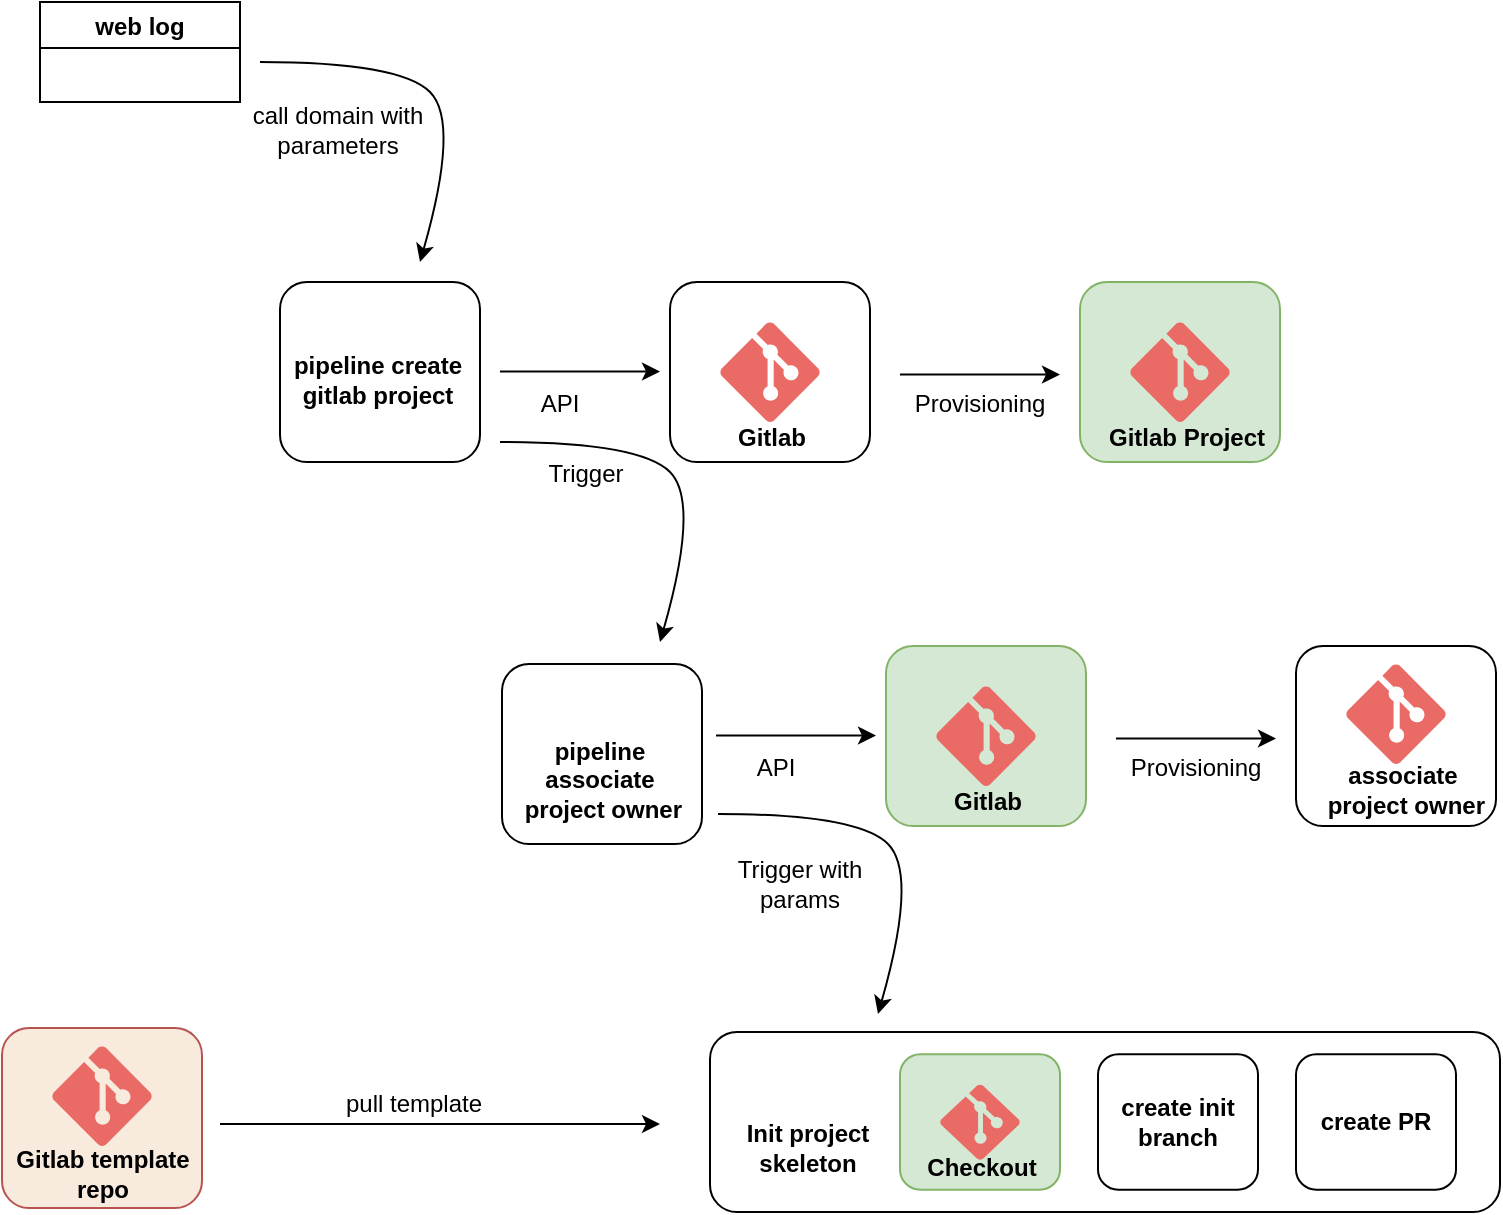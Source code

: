 <mxfile version="20.2.3" type="github">
  <diagram id="D66kP5a0QggF74vHpiJR" name="Trang-1">
    <mxGraphModel dx="1038" dy="850" grid="0" gridSize="10" guides="1" tooltips="1" connect="1" arrows="1" fold="1" page="0" pageScale="1" pageWidth="827" pageHeight="1169" math="0" shadow="0">
      <root>
        <mxCell id="0" />
        <mxCell id="1" parent="0" />
        <mxCell id="GLwlBK2BYxH5H2xeWFjT-44" value="" style="rounded=1;whiteSpace=wrap;html=1;" vertex="1" parent="1">
          <mxGeometry x="375" y="615" width="395" height="90" as="geometry" />
        </mxCell>
        <mxCell id="GLwlBK2BYxH5H2xeWFjT-4" value="web log" style="swimlane;" vertex="1" parent="1">
          <mxGeometry x="40" y="100" width="100" height="50" as="geometry" />
        </mxCell>
        <mxCell id="GLwlBK2BYxH5H2xeWFjT-6" value="" style="curved=1;endArrow=classic;html=1;rounded=0;" edge="1" parent="1">
          <mxGeometry width="50" height="50" relative="1" as="geometry">
            <mxPoint x="150" y="130" as="sourcePoint" />
            <mxPoint x="230" y="230" as="targetPoint" />
            <Array as="points">
              <mxPoint x="220" y="130" />
              <mxPoint x="250" y="160" />
            </Array>
          </mxGeometry>
        </mxCell>
        <mxCell id="GLwlBK2BYxH5H2xeWFjT-7" value="call domain with parameters" style="text;html=1;strokeColor=none;fillColor=none;align=center;verticalAlign=middle;whiteSpace=wrap;rounded=0;rotation=0;" vertex="1" parent="1">
          <mxGeometry x="134" y="144" width="110" height="40" as="geometry" />
        </mxCell>
        <mxCell id="GLwlBK2BYxH5H2xeWFjT-8" value="" style="endArrow=classic;html=1;rounded=0;" edge="1" parent="1">
          <mxGeometry width="50" height="50" relative="1" as="geometry">
            <mxPoint x="270" y="284.76" as="sourcePoint" />
            <mxPoint x="350" y="284.76" as="targetPoint" />
          </mxGeometry>
        </mxCell>
        <mxCell id="GLwlBK2BYxH5H2xeWFjT-9" value="API" style="text;html=1;strokeColor=none;fillColor=none;align=center;verticalAlign=middle;whiteSpace=wrap;rounded=0;" vertex="1" parent="1">
          <mxGeometry x="270" y="286" width="60" height="30" as="geometry" />
        </mxCell>
        <mxCell id="GLwlBK2BYxH5H2xeWFjT-12" value="" style="endArrow=classic;html=1;rounded=0;" edge="1" parent="1">
          <mxGeometry width="50" height="50" relative="1" as="geometry">
            <mxPoint x="470.0" y="286.26" as="sourcePoint" />
            <mxPoint x="550" y="286.26" as="targetPoint" />
          </mxGeometry>
        </mxCell>
        <mxCell id="GLwlBK2BYxH5H2xeWFjT-15" value="" style="group" vertex="1" connectable="0" parent="1">
          <mxGeometry x="355" y="240" width="100" height="93" as="geometry" />
        </mxCell>
        <mxCell id="GLwlBK2BYxH5H2xeWFjT-14" value="" style="rounded=1;whiteSpace=wrap;html=1;fillColor=none;" vertex="1" parent="GLwlBK2BYxH5H2xeWFjT-15">
          <mxGeometry width="100" height="90" as="geometry" />
        </mxCell>
        <mxCell id="GLwlBK2BYxH5H2xeWFjT-10" value="" style="verticalLabelPosition=bottom;html=1;verticalAlign=top;align=center;strokeColor=none;fillColor=#EA6B66;shape=mxgraph.azure.git_repository;" vertex="1" parent="GLwlBK2BYxH5H2xeWFjT-15">
          <mxGeometry x="25" y="20" width="50" height="50" as="geometry" />
        </mxCell>
        <mxCell id="GLwlBK2BYxH5H2xeWFjT-11" value="&lt;b&gt;Gitlab&lt;/b&gt;" style="text;html=1;strokeColor=none;fillColor=none;align=center;verticalAlign=middle;whiteSpace=wrap;rounded=0;" vertex="1" parent="GLwlBK2BYxH5H2xeWFjT-15">
          <mxGeometry x="21" y="63" width="60" height="30" as="geometry" />
        </mxCell>
        <mxCell id="GLwlBK2BYxH5H2xeWFjT-16" value="" style="group" vertex="1" connectable="0" parent="1">
          <mxGeometry x="154" y="220" width="106" height="110" as="geometry" />
        </mxCell>
        <mxCell id="GLwlBK2BYxH5H2xeWFjT-2" value="" style="rounded=1;whiteSpace=wrap;html=1;" vertex="1" parent="GLwlBK2BYxH5H2xeWFjT-16">
          <mxGeometry x="6" y="20" width="100" height="90" as="geometry" />
        </mxCell>
        <mxCell id="GLwlBK2BYxH5H2xeWFjT-3" value="" style="shape=image;verticalLabelPosition=bottom;labelBackgroundColor=default;verticalAlign=top;aspect=fixed;imageAspect=0;image=https://www.jenkins.io/images/logos/cossack/cossack.png;" vertex="1" parent="GLwlBK2BYxH5H2xeWFjT-16">
          <mxGeometry width="69.64" height="60" as="geometry" />
        </mxCell>
        <mxCell id="GLwlBK2BYxH5H2xeWFjT-5" value="&lt;b&gt;pipeline create gitlab project&lt;/b&gt;" style="text;html=1;strokeColor=none;fillColor=none;align=center;verticalAlign=middle;whiteSpace=wrap;rounded=0;" vertex="1" parent="GLwlBK2BYxH5H2xeWFjT-16">
          <mxGeometry x="9" y="38" width="92" height="62" as="geometry" />
        </mxCell>
        <mxCell id="GLwlBK2BYxH5H2xeWFjT-21" value="Provisioning" style="text;html=1;strokeColor=none;fillColor=none;align=center;verticalAlign=middle;whiteSpace=wrap;rounded=0;" vertex="1" parent="1">
          <mxGeometry x="480" y="286" width="60" height="30" as="geometry" />
        </mxCell>
        <mxCell id="GLwlBK2BYxH5H2xeWFjT-22" value="" style="group" vertex="1" connectable="0" parent="1">
          <mxGeometry x="265" y="411" width="106" height="110" as="geometry" />
        </mxCell>
        <mxCell id="GLwlBK2BYxH5H2xeWFjT-23" value="" style="rounded=1;whiteSpace=wrap;html=1;" vertex="1" parent="GLwlBK2BYxH5H2xeWFjT-22">
          <mxGeometry x="6" y="20" width="100" height="90" as="geometry" />
        </mxCell>
        <mxCell id="GLwlBK2BYxH5H2xeWFjT-24" value="" style="shape=image;verticalLabelPosition=bottom;labelBackgroundColor=default;verticalAlign=top;aspect=fixed;imageAspect=0;image=https://www.jenkins.io/images/logos/cossack/cossack.png;" vertex="1" parent="GLwlBK2BYxH5H2xeWFjT-22">
          <mxGeometry width="69.64" height="60" as="geometry" />
        </mxCell>
        <mxCell id="GLwlBK2BYxH5H2xeWFjT-25" value="&lt;b&gt;pipeline associate&lt;/b&gt;&lt;br&gt;&lt;b&gt;&amp;nbsp;project owner&lt;/b&gt;" style="text;html=1;strokeColor=none;fillColor=none;align=center;verticalAlign=middle;whiteSpace=wrap;rounded=0;" vertex="1" parent="GLwlBK2BYxH5H2xeWFjT-22">
          <mxGeometry x="9" y="47" width="92" height="62" as="geometry" />
        </mxCell>
        <mxCell id="GLwlBK2BYxH5H2xeWFjT-27" value="" style="curved=1;endArrow=classic;html=1;rounded=0;" edge="1" parent="1">
          <mxGeometry width="50" height="50" relative="1" as="geometry">
            <mxPoint x="270" y="320" as="sourcePoint" />
            <mxPoint x="350" y="420" as="targetPoint" />
            <Array as="points">
              <mxPoint x="340" y="320" />
              <mxPoint x="370" y="350" />
            </Array>
          </mxGeometry>
        </mxCell>
        <mxCell id="GLwlBK2BYxH5H2xeWFjT-28" value="Trigger" style="text;html=1;strokeColor=none;fillColor=none;align=center;verticalAlign=middle;whiteSpace=wrap;rounded=0;rotation=0;" vertex="1" parent="1">
          <mxGeometry x="258" y="316" width="110" height="40" as="geometry" />
        </mxCell>
        <mxCell id="GLwlBK2BYxH5H2xeWFjT-30" value="" style="endArrow=classic;html=1;rounded=0;" edge="1" parent="1">
          <mxGeometry width="50" height="50" relative="1" as="geometry">
            <mxPoint x="378.0" y="466.76" as="sourcePoint" />
            <mxPoint x="458" y="466.76" as="targetPoint" />
          </mxGeometry>
        </mxCell>
        <mxCell id="GLwlBK2BYxH5H2xeWFjT-31" value="API" style="text;html=1;strokeColor=none;fillColor=none;align=center;verticalAlign=middle;whiteSpace=wrap;rounded=0;" vertex="1" parent="1">
          <mxGeometry x="378" y="468" width="60" height="30" as="geometry" />
        </mxCell>
        <mxCell id="GLwlBK2BYxH5H2xeWFjT-32" value="" style="endArrow=classic;html=1;rounded=0;" edge="1" parent="1">
          <mxGeometry width="50" height="50" relative="1" as="geometry">
            <mxPoint x="578" y="468.26" as="sourcePoint" />
            <mxPoint x="658" y="468.26" as="targetPoint" />
          </mxGeometry>
        </mxCell>
        <mxCell id="GLwlBK2BYxH5H2xeWFjT-41" value="Provisioning" style="text;html=1;strokeColor=none;fillColor=none;align=center;verticalAlign=middle;whiteSpace=wrap;rounded=0;" vertex="1" parent="1">
          <mxGeometry x="588" y="468" width="60" height="30" as="geometry" />
        </mxCell>
        <mxCell id="GLwlBK2BYxH5H2xeWFjT-42" value="" style="group" vertex="1" connectable="0" parent="1">
          <mxGeometry x="668" y="422" width="100" height="90" as="geometry" />
        </mxCell>
        <mxCell id="GLwlBK2BYxH5H2xeWFjT-38" value="" style="rounded=1;whiteSpace=wrap;html=1;fillColor=none;" vertex="1" parent="GLwlBK2BYxH5H2xeWFjT-42">
          <mxGeometry width="100" height="90" as="geometry" />
        </mxCell>
        <mxCell id="GLwlBK2BYxH5H2xeWFjT-39" value="" style="verticalLabelPosition=bottom;html=1;verticalAlign=top;align=center;strokeColor=none;fillColor=#EA6B66;shape=mxgraph.azure.git_repository;" vertex="1" parent="GLwlBK2BYxH5H2xeWFjT-42">
          <mxGeometry x="25" y="9" width="50" height="50" as="geometry" />
        </mxCell>
        <mxCell id="GLwlBK2BYxH5H2xeWFjT-40" value="&lt;b&gt;associate&lt;/b&gt;&lt;br&gt;&lt;b&gt;&amp;nbsp;project owner&lt;/b&gt;" style="text;html=1;strokeColor=none;fillColor=none;align=center;verticalAlign=middle;whiteSpace=wrap;rounded=0;" vertex="1" parent="GLwlBK2BYxH5H2xeWFjT-42">
          <mxGeometry x="8.5" y="57" width="89" height="30" as="geometry" />
        </mxCell>
        <mxCell id="GLwlBK2BYxH5H2xeWFjT-47" value="" style="curved=1;endArrow=classic;html=1;rounded=0;" edge="1" parent="1">
          <mxGeometry width="50" height="50" relative="1" as="geometry">
            <mxPoint x="379.0" y="506" as="sourcePoint" />
            <mxPoint x="459" y="606.0" as="targetPoint" />
            <Array as="points">
              <mxPoint x="449" y="506" />
              <mxPoint x="479" y="536" />
            </Array>
          </mxGeometry>
        </mxCell>
        <mxCell id="GLwlBK2BYxH5H2xeWFjT-48" value="Trigger with params" style="text;html=1;strokeColor=none;fillColor=none;align=center;verticalAlign=middle;whiteSpace=wrap;rounded=0;rotation=0;" vertex="1" parent="1">
          <mxGeometry x="385" y="521" width="70" height="40" as="geometry" />
        </mxCell>
        <mxCell id="GLwlBK2BYxH5H2xeWFjT-65" value="" style="endArrow=classic;html=1;rounded=0;" edge="1" parent="1">
          <mxGeometry width="50" height="50" relative="1" as="geometry">
            <mxPoint x="130" y="661" as="sourcePoint" />
            <mxPoint x="350" y="661" as="targetPoint" />
          </mxGeometry>
        </mxCell>
        <mxCell id="GLwlBK2BYxH5H2xeWFjT-66" value="pull template" style="text;html=1;strokeColor=none;fillColor=none;align=center;verticalAlign=middle;whiteSpace=wrap;rounded=0;" vertex="1" parent="1">
          <mxGeometry x="184" y="636" width="86" height="30" as="geometry" />
        </mxCell>
        <mxCell id="GLwlBK2BYxH5H2xeWFjT-45" value="" style="shape=image;verticalLabelPosition=bottom;labelBackgroundColor=default;verticalAlign=top;aspect=fixed;imageAspect=0;image=https://www.jenkins.io/images/logos/cossack/cossack.png;" vertex="1" parent="1">
          <mxGeometry x="369" y="595" width="69.64" height="60" as="geometry" />
        </mxCell>
        <mxCell id="GLwlBK2BYxH5H2xeWFjT-46" value="&lt;b&gt;Init project skeleton&lt;/b&gt;" style="text;html=1;strokeColor=none;fillColor=none;align=center;verticalAlign=middle;whiteSpace=wrap;rounded=0;" vertex="1" parent="1">
          <mxGeometry x="378" y="642" width="92" height="62" as="geometry" />
        </mxCell>
        <mxCell id="GLwlBK2BYxH5H2xeWFjT-68" value="" style="group" vertex="1" connectable="0" parent="1">
          <mxGeometry x="21" y="613" width="100" height="90" as="geometry" />
        </mxCell>
        <mxCell id="GLwlBK2BYxH5H2xeWFjT-62" value="" style="rounded=1;whiteSpace=wrap;html=1;fillColor=#F8EADD;strokeColor=#b85450;" vertex="1" parent="GLwlBK2BYxH5H2xeWFjT-68">
          <mxGeometry width="100" height="90" as="geometry" />
        </mxCell>
        <mxCell id="GLwlBK2BYxH5H2xeWFjT-63" value="" style="verticalLabelPosition=bottom;html=1;verticalAlign=top;align=center;strokeColor=none;fillColor=#EA6B66;shape=mxgraph.azure.git_repository;" vertex="1" parent="GLwlBK2BYxH5H2xeWFjT-68">
          <mxGeometry x="25" y="9" width="50" height="50" as="geometry" />
        </mxCell>
        <mxCell id="GLwlBK2BYxH5H2xeWFjT-64" value="&lt;b&gt;Gitlab template repo&lt;/b&gt;" style="text;html=1;strokeColor=none;fillColor=none;align=center;verticalAlign=middle;whiteSpace=wrap;rounded=0;" vertex="1" parent="GLwlBK2BYxH5H2xeWFjT-68">
          <mxGeometry x="5" y="58" width="91" height="30" as="geometry" />
        </mxCell>
        <mxCell id="GLwlBK2BYxH5H2xeWFjT-69" value="" style="group" vertex="1" connectable="0" parent="1">
          <mxGeometry x="560" y="240" width="100" height="93" as="geometry" />
        </mxCell>
        <mxCell id="GLwlBK2BYxH5H2xeWFjT-18" value="" style="rounded=1;whiteSpace=wrap;html=1;fillColor=#d5e8d4;strokeColor=#82b366;" vertex="1" parent="GLwlBK2BYxH5H2xeWFjT-69">
          <mxGeometry width="100" height="90" as="geometry" />
        </mxCell>
        <mxCell id="GLwlBK2BYxH5H2xeWFjT-19" value="" style="verticalLabelPosition=bottom;html=1;verticalAlign=top;align=center;strokeColor=none;fillColor=#EA6B66;shape=mxgraph.azure.git_repository;" vertex="1" parent="GLwlBK2BYxH5H2xeWFjT-69">
          <mxGeometry x="25" y="20" width="50" height="50" as="geometry" />
        </mxCell>
        <mxCell id="GLwlBK2BYxH5H2xeWFjT-20" value="&lt;b&gt;Gitlab Project&lt;/b&gt;" style="text;html=1;strokeColor=none;fillColor=none;align=center;verticalAlign=middle;whiteSpace=wrap;rounded=0;" vertex="1" parent="GLwlBK2BYxH5H2xeWFjT-69">
          <mxGeometry x="8.5" y="63" width="89" height="30" as="geometry" />
        </mxCell>
        <mxCell id="GLwlBK2BYxH5H2xeWFjT-70" value="" style="group" vertex="1" connectable="0" parent="1">
          <mxGeometry x="463" y="422" width="100" height="93" as="geometry" />
        </mxCell>
        <mxCell id="GLwlBK2BYxH5H2xeWFjT-34" value="" style="rounded=1;whiteSpace=wrap;html=1;fillColor=#d5e8d4;strokeColor=#82b366;" vertex="1" parent="GLwlBK2BYxH5H2xeWFjT-70">
          <mxGeometry width="100" height="90" as="geometry" />
        </mxCell>
        <mxCell id="GLwlBK2BYxH5H2xeWFjT-35" value="" style="verticalLabelPosition=bottom;html=1;verticalAlign=top;align=center;strokeColor=none;fillColor=#EA6B66;shape=mxgraph.azure.git_repository;" vertex="1" parent="GLwlBK2BYxH5H2xeWFjT-70">
          <mxGeometry x="25" y="20" width="50" height="50" as="geometry" />
        </mxCell>
        <mxCell id="GLwlBK2BYxH5H2xeWFjT-36" value="&lt;b&gt;Gitlab&lt;/b&gt;" style="text;html=1;strokeColor=none;fillColor=none;align=center;verticalAlign=middle;whiteSpace=wrap;rounded=0;" vertex="1" parent="GLwlBK2BYxH5H2xeWFjT-70">
          <mxGeometry x="21" y="63" width="60" height="30" as="geometry" />
        </mxCell>
        <mxCell id="GLwlBK2BYxH5H2xeWFjT-71" value="" style="group" vertex="1" connectable="0" parent="1">
          <mxGeometry x="470" y="625" width="80" height="70" as="geometry" />
        </mxCell>
        <mxCell id="GLwlBK2BYxH5H2xeWFjT-53" value="" style="rounded=1;whiteSpace=wrap;html=1;fillColor=#d5e8d4;strokeColor=#82b366;" vertex="1" parent="GLwlBK2BYxH5H2xeWFjT-71">
          <mxGeometry y="1.129" width="80" height="67.742" as="geometry" />
        </mxCell>
        <mxCell id="GLwlBK2BYxH5H2xeWFjT-54" value="" style="verticalLabelPosition=bottom;html=1;verticalAlign=top;align=center;strokeColor=none;fillColor=#EA6B66;shape=mxgraph.azure.git_repository;" vertex="1" parent="GLwlBK2BYxH5H2xeWFjT-71">
          <mxGeometry x="20" y="16.183" width="40" height="37.634" as="geometry" />
        </mxCell>
        <mxCell id="GLwlBK2BYxH5H2xeWFjT-55" value="&lt;b&gt;Checkout&lt;/b&gt;" style="text;html=1;strokeColor=none;fillColor=none;align=center;verticalAlign=middle;whiteSpace=wrap;rounded=0;" vertex="1" parent="GLwlBK2BYxH5H2xeWFjT-71">
          <mxGeometry x="16.8" y="46.71" width="48" height="22.581" as="geometry" />
        </mxCell>
        <mxCell id="GLwlBK2BYxH5H2xeWFjT-78" value="" style="group" vertex="1" connectable="0" parent="1">
          <mxGeometry x="569" y="626.129" width="80" height="67.742" as="geometry" />
        </mxCell>
        <mxCell id="GLwlBK2BYxH5H2xeWFjT-73" value="" style="rounded=1;whiteSpace=wrap;html=1;" vertex="1" parent="GLwlBK2BYxH5H2xeWFjT-78">
          <mxGeometry y="7.105e-15" width="80" height="67.742" as="geometry" />
        </mxCell>
        <mxCell id="GLwlBK2BYxH5H2xeWFjT-75" value="&lt;b&gt;create init branch&lt;/b&gt;" style="text;html=1;strokeColor=none;fillColor=none;align=center;verticalAlign=middle;whiteSpace=wrap;rounded=0;" vertex="1" parent="GLwlBK2BYxH5H2xeWFjT-78">
          <mxGeometry x="5" y="22.581" width="70" height="22.58" as="geometry" />
        </mxCell>
        <mxCell id="GLwlBK2BYxH5H2xeWFjT-79" value="" style="group" vertex="1" connectable="0" parent="1">
          <mxGeometry x="668" y="626.129" width="80" height="67.742" as="geometry" />
        </mxCell>
        <mxCell id="GLwlBK2BYxH5H2xeWFjT-76" value="" style="rounded=1;whiteSpace=wrap;html=1;" vertex="1" parent="GLwlBK2BYxH5H2xeWFjT-79">
          <mxGeometry y="7.105e-15" width="80" height="67.742" as="geometry" />
        </mxCell>
        <mxCell id="GLwlBK2BYxH5H2xeWFjT-77" value="&lt;b&gt;create PR&lt;/b&gt;" style="text;html=1;strokeColor=none;fillColor=none;align=center;verticalAlign=middle;whiteSpace=wrap;rounded=0;" vertex="1" parent="GLwlBK2BYxH5H2xeWFjT-79">
          <mxGeometry x="5" y="22.581" width="70" height="22.58" as="geometry" />
        </mxCell>
      </root>
    </mxGraphModel>
  </diagram>
</mxfile>
